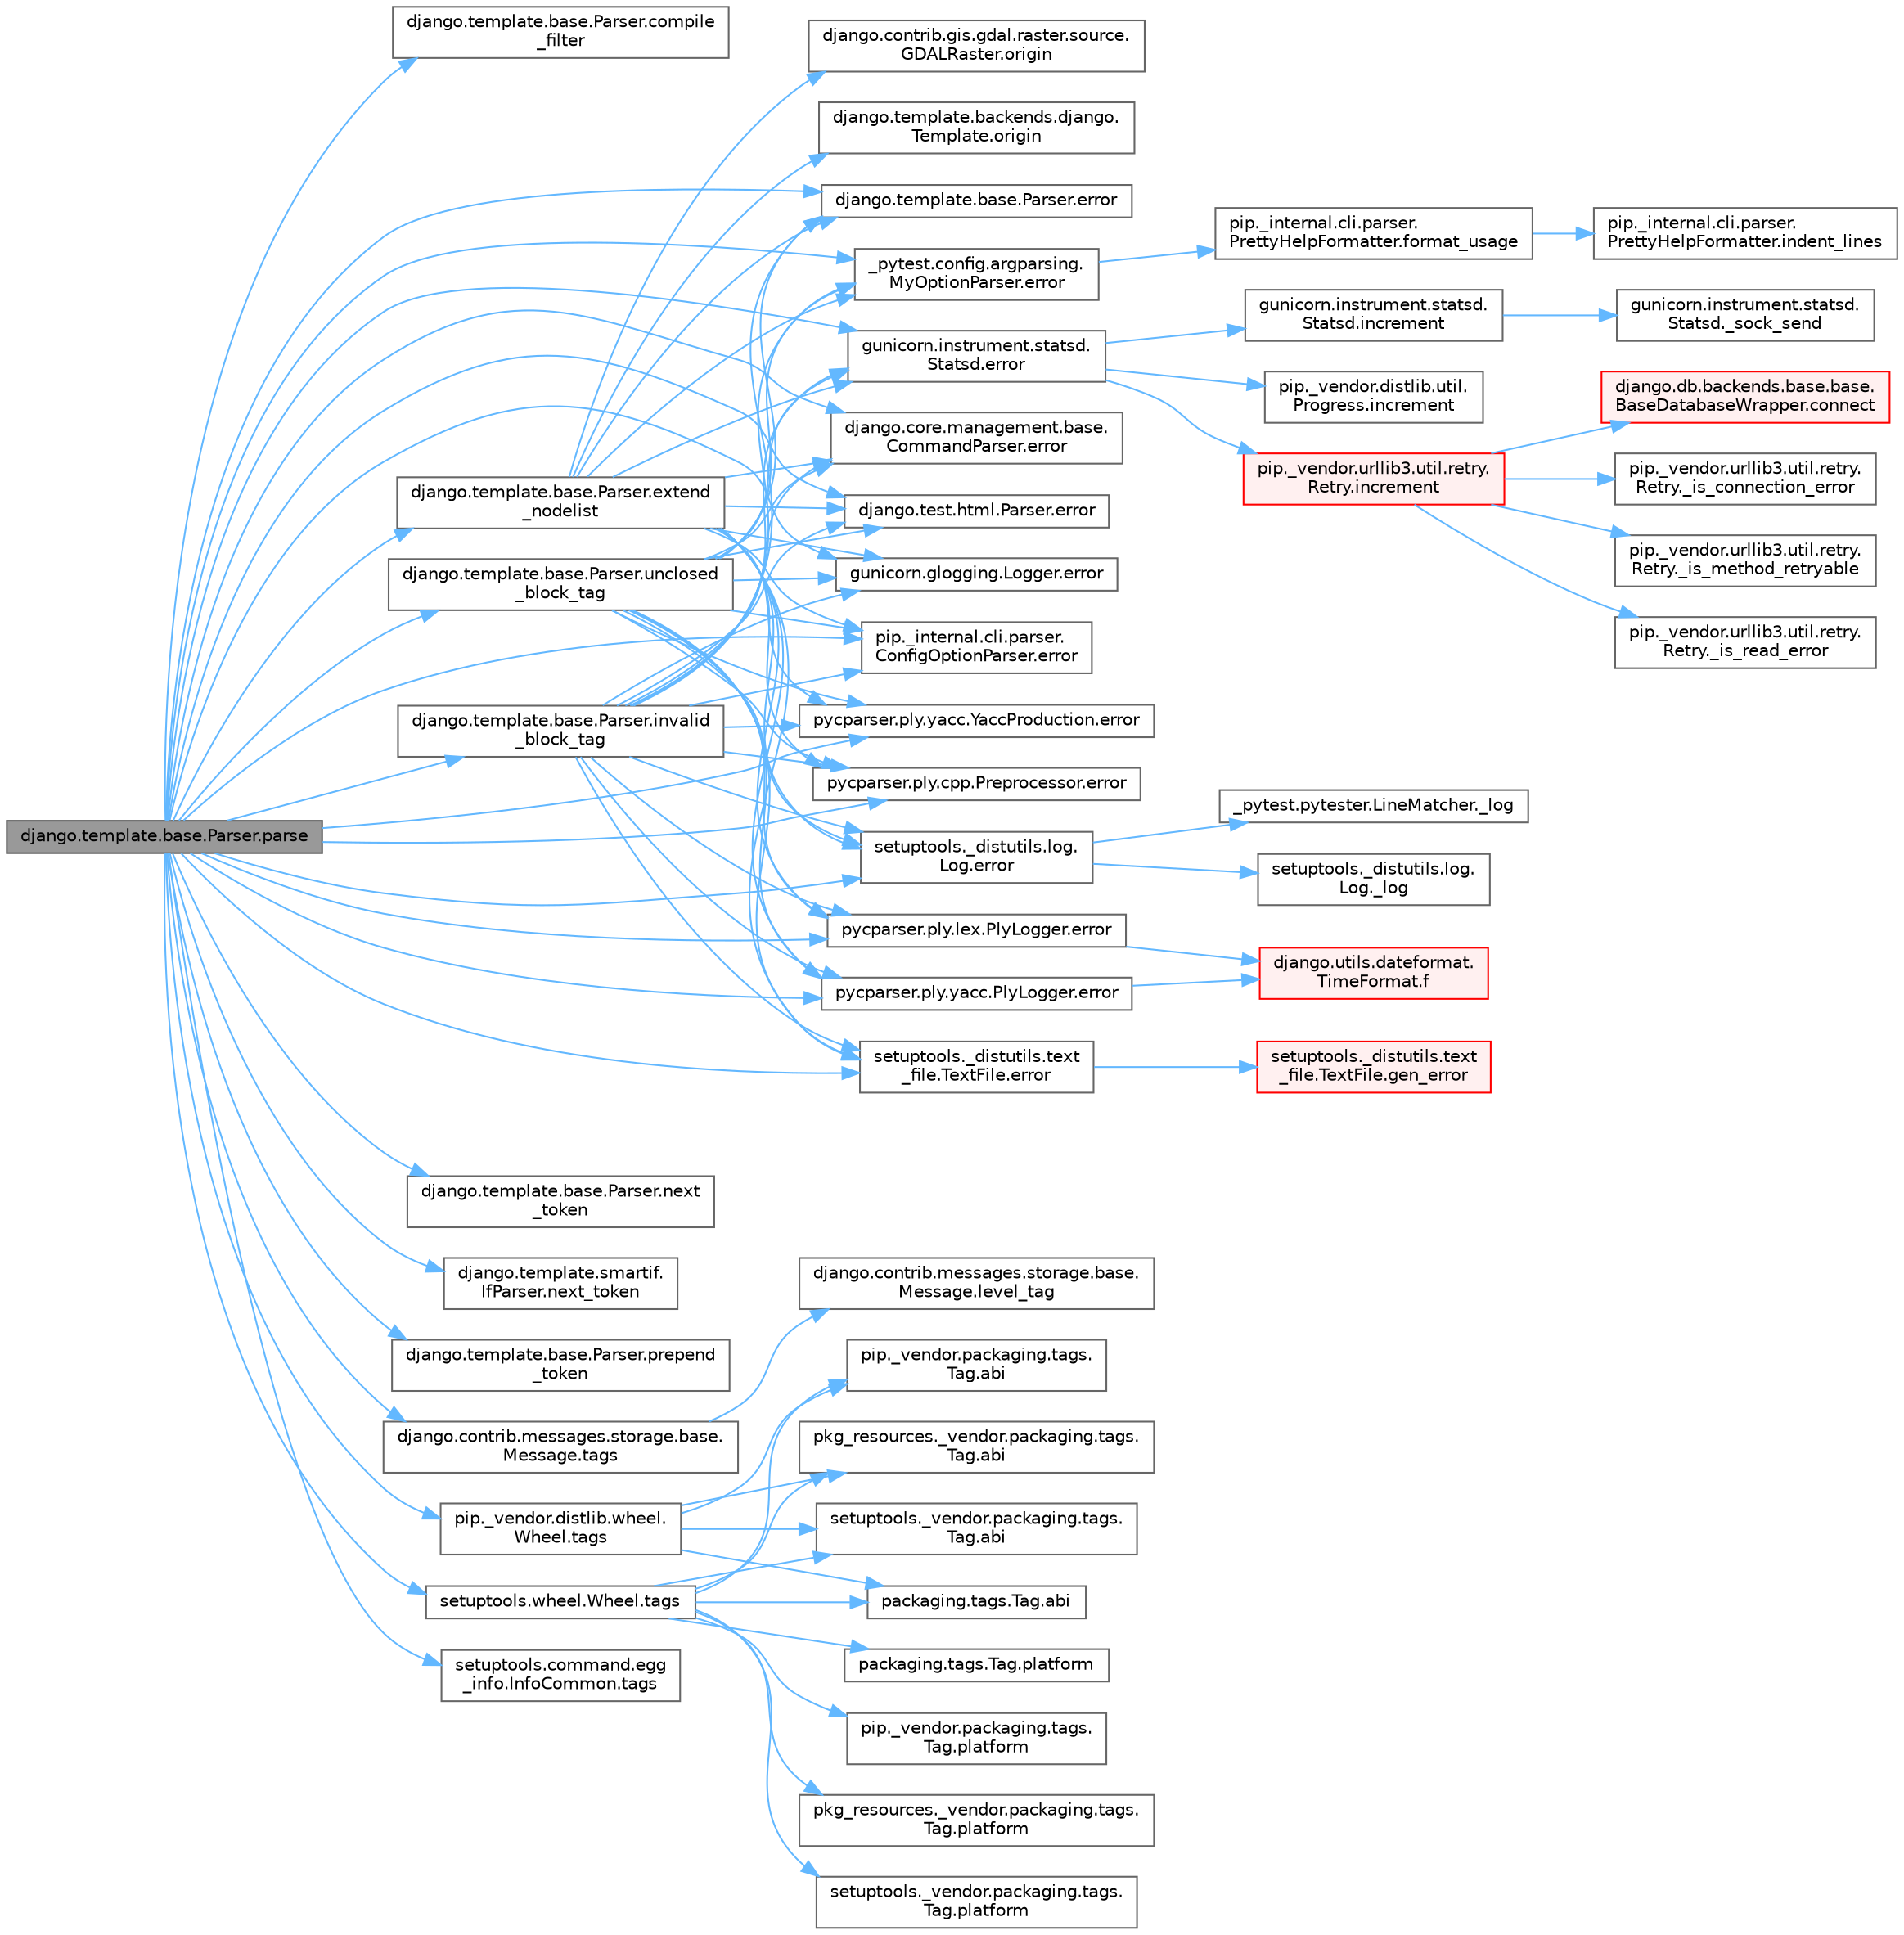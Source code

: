 digraph "django.template.base.Parser.parse"
{
 // LATEX_PDF_SIZE
  bgcolor="transparent";
  edge [fontname=Helvetica,fontsize=10,labelfontname=Helvetica,labelfontsize=10];
  node [fontname=Helvetica,fontsize=10,shape=box,height=0.2,width=0.4];
  rankdir="LR";
  Node1 [id="Node000001",label="django.template.base.Parser.parse",height=0.2,width=0.4,color="gray40", fillcolor="grey60", style="filled", fontcolor="black",tooltip=" "];
  Node1 -> Node2 [id="edge1_Node000001_Node000002",color="steelblue1",style="solid",tooltip=" "];
  Node2 [id="Node000002",label="django.template.base.Parser.compile\l_filter",height=0.2,width=0.4,color="grey40", fillcolor="white", style="filled",URL="$classdjango_1_1template_1_1base_1_1_parser.html#a9f6d9f50e74b1bc83135180cfd7bca5e",tooltip=" "];
  Node1 -> Node3 [id="edge2_Node000001_Node000003",color="steelblue1",style="solid",tooltip=" "];
  Node3 [id="Node000003",label="_pytest.config.argparsing.\lMyOptionParser.error",height=0.2,width=0.4,color="grey40", fillcolor="white", style="filled",URL="$class__pytest_1_1config_1_1argparsing_1_1_my_option_parser.html#afa605e3b10b021d3192df596a2af55e4",tooltip=" "];
  Node3 -> Node4 [id="edge3_Node000003_Node000004",color="steelblue1",style="solid",tooltip=" "];
  Node4 [id="Node000004",label="pip._internal.cli.parser.\lPrettyHelpFormatter.format_usage",height=0.2,width=0.4,color="grey40", fillcolor="white", style="filled",URL="$classpip_1_1__internal_1_1cli_1_1parser_1_1_pretty_help_formatter.html#af51742b7ae0565bf16937b783af62fb1",tooltip=" "];
  Node4 -> Node5 [id="edge4_Node000004_Node000005",color="steelblue1",style="solid",tooltip=" "];
  Node5 [id="Node000005",label="pip._internal.cli.parser.\lPrettyHelpFormatter.indent_lines",height=0.2,width=0.4,color="grey40", fillcolor="white", style="filled",URL="$classpip_1_1__internal_1_1cli_1_1parser_1_1_pretty_help_formatter.html#aff7c640d960887731811a57f930f99b9",tooltip=" "];
  Node1 -> Node6 [id="edge5_Node000001_Node000006",color="steelblue1",style="solid",tooltip=" "];
  Node6 [id="Node000006",label="django.core.management.base.\lCommandParser.error",height=0.2,width=0.4,color="grey40", fillcolor="white", style="filled",URL="$classdjango_1_1core_1_1management_1_1base_1_1_command_parser.html#a8f60524680d1e5c70de7800e59578073",tooltip=" "];
  Node1 -> Node7 [id="edge6_Node000001_Node000007",color="steelblue1",style="solid",tooltip=" "];
  Node7 [id="Node000007",label="django.template.base.Parser.error",height=0.2,width=0.4,color="grey40", fillcolor="white", style="filled",URL="$classdjango_1_1template_1_1base_1_1_parser.html#ad75d5d46d6b8210f6e4dbab08ed53012",tooltip=" "];
  Node1 -> Node8 [id="edge7_Node000001_Node000008",color="steelblue1",style="solid",tooltip=" "];
  Node8 [id="Node000008",label="django.test.html.Parser.error",height=0.2,width=0.4,color="grey40", fillcolor="white", style="filled",URL="$classdjango_1_1test_1_1html_1_1_parser.html#a458164a9296ceed891d67f5fca97ac67",tooltip=" "];
  Node1 -> Node9 [id="edge8_Node000001_Node000009",color="steelblue1",style="solid",tooltip=" "];
  Node9 [id="Node000009",label="gunicorn.glogging.Logger.error",height=0.2,width=0.4,color="grey40", fillcolor="white", style="filled",URL="$classgunicorn_1_1glogging_1_1_logger.html#aeecb84dbc46a550d08e0ae8618d8b72c",tooltip=" "];
  Node1 -> Node10 [id="edge9_Node000001_Node000010",color="steelblue1",style="solid",tooltip=" "];
  Node10 [id="Node000010",label="gunicorn.instrument.statsd.\lStatsd.error",height=0.2,width=0.4,color="grey40", fillcolor="white", style="filled",URL="$classgunicorn_1_1instrument_1_1statsd_1_1_statsd.html#a00ca379c910e5842719e48e617504c12",tooltip=" "];
  Node10 -> Node11 [id="edge10_Node000010_Node000011",color="steelblue1",style="solid",tooltip=" "];
  Node11 [id="Node000011",label="gunicorn.instrument.statsd.\lStatsd.increment",height=0.2,width=0.4,color="grey40", fillcolor="white", style="filled",URL="$classgunicorn_1_1instrument_1_1statsd_1_1_statsd.html#a5527687726a051a5182ee13a842b08fd",tooltip=" "];
  Node11 -> Node12 [id="edge11_Node000011_Node000012",color="steelblue1",style="solid",tooltip=" "];
  Node12 [id="Node000012",label="gunicorn.instrument.statsd.\lStatsd._sock_send",height=0.2,width=0.4,color="grey40", fillcolor="white", style="filled",URL="$classgunicorn_1_1instrument_1_1statsd_1_1_statsd.html#a7a4a1b56ea564914ea1ca82d1004b779",tooltip=" "];
  Node10 -> Node13 [id="edge12_Node000010_Node000013",color="steelblue1",style="solid",tooltip=" "];
  Node13 [id="Node000013",label="pip._vendor.distlib.util.\lProgress.increment",height=0.2,width=0.4,color="grey40", fillcolor="white", style="filled",URL="$classpip_1_1__vendor_1_1distlib_1_1util_1_1_progress.html#a197ffd4ac8a74898742a6cde5b4c5466",tooltip=" "];
  Node10 -> Node14 [id="edge13_Node000010_Node000014",color="steelblue1",style="solid",tooltip=" "];
  Node14 [id="Node000014",label="pip._vendor.urllib3.util.retry.\lRetry.increment",height=0.2,width=0.4,color="red", fillcolor="#FFF0F0", style="filled",URL="$classpip_1_1__vendor_1_1urllib3_1_1util_1_1retry_1_1_retry.html#a88dd993ccb2ef4b2bfa9ad0571374b12",tooltip=" "];
  Node14 -> Node15 [id="edge14_Node000014_Node000015",color="steelblue1",style="solid",tooltip=" "];
  Node15 [id="Node000015",label="pip._vendor.urllib3.util.retry.\lRetry._is_connection_error",height=0.2,width=0.4,color="grey40", fillcolor="white", style="filled",URL="$classpip_1_1__vendor_1_1urllib3_1_1util_1_1retry_1_1_retry.html#af9157a0cb7ff9ff1545c47689060cae3",tooltip=" "];
  Node14 -> Node16 [id="edge15_Node000014_Node000016",color="steelblue1",style="solid",tooltip=" "];
  Node16 [id="Node000016",label="pip._vendor.urllib3.util.retry.\lRetry._is_method_retryable",height=0.2,width=0.4,color="grey40", fillcolor="white", style="filled",URL="$classpip_1_1__vendor_1_1urllib3_1_1util_1_1retry_1_1_retry.html#a193e812f031d711640062670168b06d6",tooltip=" "];
  Node14 -> Node17 [id="edge16_Node000014_Node000017",color="steelblue1",style="solid",tooltip=" "];
  Node17 [id="Node000017",label="pip._vendor.urllib3.util.retry.\lRetry._is_read_error",height=0.2,width=0.4,color="grey40", fillcolor="white", style="filled",URL="$classpip_1_1__vendor_1_1urllib3_1_1util_1_1retry_1_1_retry.html#a605705facbf670c41a7291387eb9d441",tooltip=" "];
  Node14 -> Node18 [id="edge17_Node000014_Node000018",color="steelblue1",style="solid",tooltip=" "];
  Node18 [id="Node000018",label="django.db.backends.base.base.\lBaseDatabaseWrapper.connect",height=0.2,width=0.4,color="red", fillcolor="#FFF0F0", style="filled",URL="$classdjango_1_1db_1_1backends_1_1base_1_1base_1_1_base_database_wrapper.html#a7b64171260c3bf790ed1f563fe48ec35",tooltip=" "];
  Node1 -> Node3135 [id="edge18_Node000001_Node003135",color="steelblue1",style="solid",tooltip=" "];
  Node3135 [id="Node003135",label="pip._internal.cli.parser.\lConfigOptionParser.error",height=0.2,width=0.4,color="grey40", fillcolor="white", style="filled",URL="$classpip_1_1__internal_1_1cli_1_1parser_1_1_config_option_parser.html#a7f476706a72ac9c0f9862fff54f800b6",tooltip=" "];
  Node1 -> Node3136 [id="edge19_Node000001_Node003136",color="steelblue1",style="solid",tooltip=" "];
  Node3136 [id="Node003136",label="pycparser.ply.cpp.Preprocessor.error",height=0.2,width=0.4,color="grey40", fillcolor="white", style="filled",URL="$classpycparser_1_1ply_1_1cpp_1_1_preprocessor.html#a7e1ac62be845481431f1eba28c7c4dff",tooltip=" "];
  Node1 -> Node3137 [id="edge20_Node000001_Node003137",color="steelblue1",style="solid",tooltip=" "];
  Node3137 [id="Node003137",label="pycparser.ply.lex.PlyLogger.error",height=0.2,width=0.4,color="grey40", fillcolor="white", style="filled",URL="$classpycparser_1_1ply_1_1lex_1_1_ply_logger.html#acd6be9709e7b404943ae36e163141b25",tooltip=" "];
  Node3137 -> Node3138 [id="edge21_Node003137_Node003138",color="steelblue1",style="solid",tooltip=" "];
  Node3138 [id="Node003138",label="django.utils.dateformat.\lTimeFormat.f",height=0.2,width=0.4,color="red", fillcolor="#FFF0F0", style="filled",URL="$classdjango_1_1utils_1_1dateformat_1_1_time_format.html#a917dbc4f3103e5d9dd416fce475b48a8",tooltip=" "];
  Node1 -> Node3139 [id="edge22_Node000001_Node003139",color="steelblue1",style="solid",tooltip=" "];
  Node3139 [id="Node003139",label="pycparser.ply.yacc.PlyLogger.error",height=0.2,width=0.4,color="grey40", fillcolor="white", style="filled",URL="$classpycparser_1_1ply_1_1yacc_1_1_ply_logger.html#af6aeffc66660a97dae0fbedefc30be02",tooltip=" "];
  Node3139 -> Node3138 [id="edge23_Node003139_Node003138",color="steelblue1",style="solid",tooltip=" "];
  Node1 -> Node3140 [id="edge24_Node000001_Node003140",color="steelblue1",style="solid",tooltip=" "];
  Node3140 [id="Node003140",label="pycparser.ply.yacc.YaccProduction.error",height=0.2,width=0.4,color="grey40", fillcolor="white", style="filled",URL="$classpycparser_1_1ply_1_1yacc_1_1_yacc_production.html#afad8b69a6e498ad76e964d1d258fec4b",tooltip=" "];
  Node1 -> Node3141 [id="edge25_Node000001_Node003141",color="steelblue1",style="solid",tooltip=" "];
  Node3141 [id="Node003141",label="setuptools._distutils.log.\lLog.error",height=0.2,width=0.4,color="grey40", fillcolor="white", style="filled",URL="$classsetuptools_1_1__distutils_1_1log_1_1_log.html#a7bd864699d7c02ad3de0c09a76dee94f",tooltip=" "];
  Node3141 -> Node1289 [id="edge26_Node003141_Node001289",color="steelblue1",style="solid",tooltip=" "];
  Node1289 [id="Node001289",label="_pytest.pytester.LineMatcher._log",height=0.2,width=0.4,color="grey40", fillcolor="white", style="filled",URL="$class__pytest_1_1pytester_1_1_line_matcher.html#a8783ff706e976340d529c3c012831254",tooltip=" "];
  Node3141 -> Node1290 [id="edge27_Node003141_Node001290",color="steelblue1",style="solid",tooltip=" "];
  Node1290 [id="Node001290",label="setuptools._distutils.log.\lLog._log",height=0.2,width=0.4,color="grey40", fillcolor="white", style="filled",URL="$classsetuptools_1_1__distutils_1_1log_1_1_log.html#a4a1ffe6fd0ad53057d8ea48b2ca6e471",tooltip=" "];
  Node1 -> Node3142 [id="edge28_Node000001_Node003142",color="steelblue1",style="solid",tooltip=" "];
  Node3142 [id="Node003142",label="setuptools._distutils.text\l_file.TextFile.error",height=0.2,width=0.4,color="grey40", fillcolor="white", style="filled",URL="$classsetuptools_1_1__distutils_1_1text__file_1_1_text_file.html#a670e0e2eae86ae71f328552dfcf2f451",tooltip=" "];
  Node3142 -> Node2321 [id="edge29_Node003142_Node002321",color="steelblue1",style="solid",tooltip=" "];
  Node2321 [id="Node002321",label="setuptools._distutils.text\l_file.TextFile.gen_error",height=0.2,width=0.4,color="red", fillcolor="#FFF0F0", style="filled",URL="$classsetuptools_1_1__distutils_1_1text__file_1_1_text_file.html#a9991fa038bd382ef25b2e21b0dcc422d",tooltip=" "];
  Node1 -> Node4527 [id="edge30_Node000001_Node004527",color="steelblue1",style="solid",tooltip=" "];
  Node4527 [id="Node004527",label="django.template.base.Parser.extend\l_nodelist",height=0.2,width=0.4,color="grey40", fillcolor="white", style="filled",URL="$classdjango_1_1template_1_1base_1_1_parser.html#a18cc3b61dee227ebe679d5a97e219f55",tooltip=" "];
  Node4527 -> Node3 [id="edge31_Node004527_Node000003",color="steelblue1",style="solid",tooltip=" "];
  Node4527 -> Node6 [id="edge32_Node004527_Node000006",color="steelblue1",style="solid",tooltip=" "];
  Node4527 -> Node7 [id="edge33_Node004527_Node000007",color="steelblue1",style="solid",tooltip=" "];
  Node4527 -> Node8 [id="edge34_Node004527_Node000008",color="steelblue1",style="solid",tooltip=" "];
  Node4527 -> Node9 [id="edge35_Node004527_Node000009",color="steelblue1",style="solid",tooltip=" "];
  Node4527 -> Node10 [id="edge36_Node004527_Node000010",color="steelblue1",style="solid",tooltip=" "];
  Node4527 -> Node3135 [id="edge37_Node004527_Node003135",color="steelblue1",style="solid",tooltip=" "];
  Node4527 -> Node3136 [id="edge38_Node004527_Node003136",color="steelblue1",style="solid",tooltip=" "];
  Node4527 -> Node3137 [id="edge39_Node004527_Node003137",color="steelblue1",style="solid",tooltip=" "];
  Node4527 -> Node3139 [id="edge40_Node004527_Node003139",color="steelblue1",style="solid",tooltip=" "];
  Node4527 -> Node3140 [id="edge41_Node004527_Node003140",color="steelblue1",style="solid",tooltip=" "];
  Node4527 -> Node3141 [id="edge42_Node004527_Node003141",color="steelblue1",style="solid",tooltip=" "];
  Node4527 -> Node3142 [id="edge43_Node004527_Node003142",color="steelblue1",style="solid",tooltip=" "];
  Node4527 -> Node3656 [id="edge44_Node004527_Node003656",color="steelblue1",style="solid",tooltip=" "];
  Node3656 [id="Node003656",label="django.contrib.gis.gdal.raster.source.\lGDALRaster.origin",height=0.2,width=0.4,color="grey40", fillcolor="white", style="filled",URL="$classdjango_1_1contrib_1_1gis_1_1gdal_1_1raster_1_1source_1_1_g_d_a_l_raster.html#ace95f7affac490b0549559e515c8353f",tooltip=" "];
  Node4527 -> Node3657 [id="edge45_Node004527_Node003657",color="steelblue1",style="solid",tooltip=" "];
  Node3657 [id="Node003657",label="django.template.backends.django.\lTemplate.origin",height=0.2,width=0.4,color="grey40", fillcolor="white", style="filled",URL="$classdjango_1_1template_1_1backends_1_1django_1_1_template.html#afab4909f0cdf15d67ebbb0cc1531fcec",tooltip=" "];
  Node1 -> Node4528 [id="edge46_Node000001_Node004528",color="steelblue1",style="solid",tooltip=" "];
  Node4528 [id="Node004528",label="django.template.base.Parser.invalid\l_block_tag",height=0.2,width=0.4,color="grey40", fillcolor="white", style="filled",URL="$classdjango_1_1template_1_1base_1_1_parser.html#ad5b5b4e7969f94be4891ad344fb51af5",tooltip=" "];
  Node4528 -> Node3 [id="edge47_Node004528_Node000003",color="steelblue1",style="solid",tooltip=" "];
  Node4528 -> Node6 [id="edge48_Node004528_Node000006",color="steelblue1",style="solid",tooltip=" "];
  Node4528 -> Node7 [id="edge49_Node004528_Node000007",color="steelblue1",style="solid",tooltip=" "];
  Node4528 -> Node8 [id="edge50_Node004528_Node000008",color="steelblue1",style="solid",tooltip=" "];
  Node4528 -> Node9 [id="edge51_Node004528_Node000009",color="steelblue1",style="solid",tooltip=" "];
  Node4528 -> Node10 [id="edge52_Node004528_Node000010",color="steelblue1",style="solid",tooltip=" "];
  Node4528 -> Node3135 [id="edge53_Node004528_Node003135",color="steelblue1",style="solid",tooltip=" "];
  Node4528 -> Node3136 [id="edge54_Node004528_Node003136",color="steelblue1",style="solid",tooltip=" "];
  Node4528 -> Node3137 [id="edge55_Node004528_Node003137",color="steelblue1",style="solid",tooltip=" "];
  Node4528 -> Node3139 [id="edge56_Node004528_Node003139",color="steelblue1",style="solid",tooltip=" "];
  Node4528 -> Node3140 [id="edge57_Node004528_Node003140",color="steelblue1",style="solid",tooltip=" "];
  Node4528 -> Node3141 [id="edge58_Node004528_Node003141",color="steelblue1",style="solid",tooltip=" "];
  Node4528 -> Node3142 [id="edge59_Node004528_Node003142",color="steelblue1",style="solid",tooltip=" "];
  Node1 -> Node1267 [id="edge60_Node000001_Node001267",color="steelblue1",style="solid",tooltip=" "];
  Node1267 [id="Node001267",label="django.template.base.Parser.next\l_token",height=0.2,width=0.4,color="grey40", fillcolor="white", style="filled",URL="$classdjango_1_1template_1_1base_1_1_parser.html#ad28e6269e9294600f2a8d92ade99e671",tooltip=" "];
  Node1 -> Node1268 [id="edge61_Node000001_Node001268",color="steelblue1",style="solid",tooltip=" "];
  Node1268 [id="Node001268",label="django.template.smartif.\lIfParser.next_token",height=0.2,width=0.4,color="grey40", fillcolor="white", style="filled",URL="$classdjango_1_1template_1_1smartif_1_1_if_parser.html#ae88c0fe432e17e6edb8fc466e8aeb36b",tooltip=" "];
  Node1 -> Node4529 [id="edge62_Node000001_Node004529",color="steelblue1",style="solid",tooltip=" "];
  Node4529 [id="Node004529",label="django.template.base.Parser.prepend\l_token",height=0.2,width=0.4,color="grey40", fillcolor="white", style="filled",URL="$classdjango_1_1template_1_1base_1_1_parser.html#aacd389a2eb8b8725c238129059318b85",tooltip=" "];
  Node1 -> Node2109 [id="edge63_Node000001_Node002109",color="steelblue1",style="solid",tooltip=" "];
  Node2109 [id="Node002109",label="django.contrib.messages.storage.base.\lMessage.tags",height=0.2,width=0.4,color="grey40", fillcolor="white", style="filled",URL="$classdjango_1_1contrib_1_1messages_1_1storage_1_1base_1_1_message.html#af933787f8f0cca5054dd7b532447206a",tooltip=" "];
  Node2109 -> Node2110 [id="edge64_Node002109_Node002110",color="steelblue1",style="solid",tooltip=" "];
  Node2110 [id="Node002110",label="django.contrib.messages.storage.base.\lMessage.level_tag",height=0.2,width=0.4,color="grey40", fillcolor="white", style="filled",URL="$classdjango_1_1contrib_1_1messages_1_1storage_1_1base_1_1_message.html#a7d4f9021a0dc374c4b546345d9e39ad5",tooltip=" "];
  Node1 -> Node2111 [id="edge65_Node000001_Node002111",color="steelblue1",style="solid",tooltip=" "];
  Node2111 [id="Node002111",label="pip._vendor.distlib.wheel.\lWheel.tags",height=0.2,width=0.4,color="grey40", fillcolor="white", style="filled",URL="$classpip_1_1__vendor_1_1distlib_1_1wheel_1_1_wheel.html#a02379d49449585f1a788b45d27669310",tooltip=" "];
  Node2111 -> Node1051 [id="edge66_Node002111_Node001051",color="steelblue1",style="solid",tooltip=" "];
  Node1051 [id="Node001051",label="packaging.tags.Tag.abi",height=0.2,width=0.4,color="grey40", fillcolor="white", style="filled",URL="$classpackaging_1_1tags_1_1_tag.html#a4a75fb15cbd3769bd4a7595cd409e009",tooltip=" "];
  Node2111 -> Node1052 [id="edge67_Node002111_Node001052",color="steelblue1",style="solid",tooltip=" "];
  Node1052 [id="Node001052",label="pip._vendor.packaging.tags.\lTag.abi",height=0.2,width=0.4,color="grey40", fillcolor="white", style="filled",URL="$classpip_1_1__vendor_1_1packaging_1_1tags_1_1_tag.html#a776ff442e7c80cf8c8f724f6228c5245",tooltip=" "];
  Node2111 -> Node1053 [id="edge68_Node002111_Node001053",color="steelblue1",style="solid",tooltip=" "];
  Node1053 [id="Node001053",label="pkg_resources._vendor.packaging.tags.\lTag.abi",height=0.2,width=0.4,color="grey40", fillcolor="white", style="filled",URL="$classpkg__resources_1_1__vendor_1_1packaging_1_1tags_1_1_tag.html#a52f73b21efff3010f8abc0afb1f7cbed",tooltip=" "];
  Node2111 -> Node1054 [id="edge69_Node002111_Node001054",color="steelblue1",style="solid",tooltip=" "];
  Node1054 [id="Node001054",label="setuptools._vendor.packaging.tags.\lTag.abi",height=0.2,width=0.4,color="grey40", fillcolor="white", style="filled",URL="$classsetuptools_1_1__vendor_1_1packaging_1_1tags_1_1_tag.html#ad91147c4690c898662f5f2df7adee5a1",tooltip=" "];
  Node1 -> Node2112 [id="edge70_Node000001_Node002112",color="steelblue1",style="solid",tooltip=" "];
  Node2112 [id="Node002112",label="setuptools.command.egg\l_info.InfoCommon.tags",height=0.2,width=0.4,color="grey40", fillcolor="white", style="filled",URL="$classsetuptools_1_1command_1_1egg__info_1_1_info_common.html#abcca8a931d337f78da86f87c4b01daee",tooltip=" "];
  Node1 -> Node2113 [id="edge71_Node000001_Node002113",color="steelblue1",style="solid",tooltip=" "];
  Node2113 [id="Node002113",label="setuptools.wheel.Wheel.tags",height=0.2,width=0.4,color="grey40", fillcolor="white", style="filled",URL="$classsetuptools_1_1wheel_1_1_wheel.html#a6c0d21cd61fcffbc4e7627d178f2d824",tooltip=" "];
  Node2113 -> Node1051 [id="edge72_Node002113_Node001051",color="steelblue1",style="solid",tooltip=" "];
  Node2113 -> Node1052 [id="edge73_Node002113_Node001052",color="steelblue1",style="solid",tooltip=" "];
  Node2113 -> Node1053 [id="edge74_Node002113_Node001053",color="steelblue1",style="solid",tooltip=" "];
  Node2113 -> Node1054 [id="edge75_Node002113_Node001054",color="steelblue1",style="solid",tooltip=" "];
  Node2113 -> Node2114 [id="edge76_Node002113_Node002114",color="steelblue1",style="solid",tooltip=" "];
  Node2114 [id="Node002114",label="packaging.tags.Tag.platform",height=0.2,width=0.4,color="grey40", fillcolor="white", style="filled",URL="$classpackaging_1_1tags_1_1_tag.html#a71802691b79e340da56925df604c79e0",tooltip=" "];
  Node2113 -> Node2115 [id="edge77_Node002113_Node002115",color="steelblue1",style="solid",tooltip=" "];
  Node2115 [id="Node002115",label="pip._vendor.packaging.tags.\lTag.platform",height=0.2,width=0.4,color="grey40", fillcolor="white", style="filled",URL="$classpip_1_1__vendor_1_1packaging_1_1tags_1_1_tag.html#afce7b1c0d18c1a3dc15b6ed3d780d1b4",tooltip=" "];
  Node2113 -> Node2116 [id="edge78_Node002113_Node002116",color="steelblue1",style="solid",tooltip=" "];
  Node2116 [id="Node002116",label="pkg_resources._vendor.packaging.tags.\lTag.platform",height=0.2,width=0.4,color="grey40", fillcolor="white", style="filled",URL="$classpkg__resources_1_1__vendor_1_1packaging_1_1tags_1_1_tag.html#a87b077c018d9d807f57ba3a4bab2634c",tooltip=" "];
  Node2113 -> Node2117 [id="edge79_Node002113_Node002117",color="steelblue1",style="solid",tooltip=" "];
  Node2117 [id="Node002117",label="setuptools._vendor.packaging.tags.\lTag.platform",height=0.2,width=0.4,color="grey40", fillcolor="white", style="filled",URL="$classsetuptools_1_1__vendor_1_1packaging_1_1tags_1_1_tag.html#ab234b26b94a7bac58c2b92c0b23152f5",tooltip=" "];
  Node1 -> Node4530 [id="edge80_Node000001_Node004530",color="steelblue1",style="solid",tooltip=" "];
  Node4530 [id="Node004530",label="django.template.base.Parser.unclosed\l_block_tag",height=0.2,width=0.4,color="grey40", fillcolor="white", style="filled",URL="$classdjango_1_1template_1_1base_1_1_parser.html#a5ee190e13908db0573b7687deb43b639",tooltip=" "];
  Node4530 -> Node3 [id="edge81_Node004530_Node000003",color="steelblue1",style="solid",tooltip=" "];
  Node4530 -> Node6 [id="edge82_Node004530_Node000006",color="steelblue1",style="solid",tooltip=" "];
  Node4530 -> Node7 [id="edge83_Node004530_Node000007",color="steelblue1",style="solid",tooltip=" "];
  Node4530 -> Node8 [id="edge84_Node004530_Node000008",color="steelblue1",style="solid",tooltip=" "];
  Node4530 -> Node9 [id="edge85_Node004530_Node000009",color="steelblue1",style="solid",tooltip=" "];
  Node4530 -> Node10 [id="edge86_Node004530_Node000010",color="steelblue1",style="solid",tooltip=" "];
  Node4530 -> Node3135 [id="edge87_Node004530_Node003135",color="steelblue1",style="solid",tooltip=" "];
  Node4530 -> Node3136 [id="edge88_Node004530_Node003136",color="steelblue1",style="solid",tooltip=" "];
  Node4530 -> Node3137 [id="edge89_Node004530_Node003137",color="steelblue1",style="solid",tooltip=" "];
  Node4530 -> Node3139 [id="edge90_Node004530_Node003139",color="steelblue1",style="solid",tooltip=" "];
  Node4530 -> Node3140 [id="edge91_Node004530_Node003140",color="steelblue1",style="solid",tooltip=" "];
  Node4530 -> Node3141 [id="edge92_Node004530_Node003141",color="steelblue1",style="solid",tooltip=" "];
  Node4530 -> Node3142 [id="edge93_Node004530_Node003142",color="steelblue1",style="solid",tooltip=" "];
}
